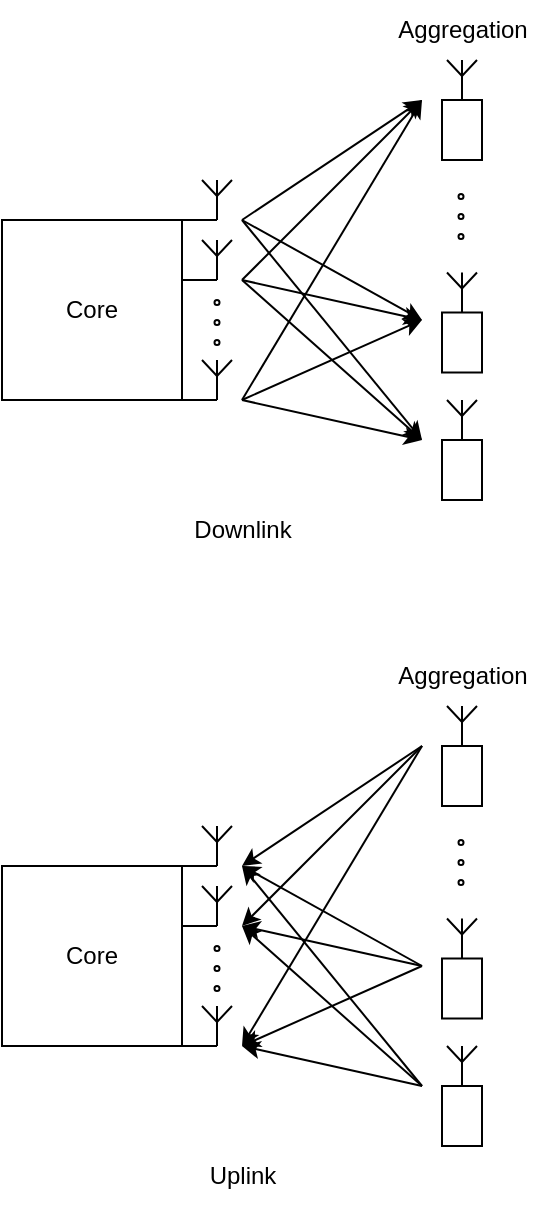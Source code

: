 <mxfile version="24.5.2" type="github">
  <diagram name="Page-1" id="GKVnBfuuSTu01Am40WvL">
    <mxGraphModel dx="779" dy="453" grid="1" gridSize="10" guides="1" tooltips="1" connect="1" arrows="1" fold="1" page="1" pageScale="1" pageWidth="850" pageHeight="1100" math="0" shadow="0">
      <root>
        <mxCell id="0" />
        <mxCell id="1" parent="0" />
        <mxCell id="4L3cV5Cj4V59nAcqJ4K5-1" value="Core" style="rounded=0;whiteSpace=wrap;html=1;" vertex="1" parent="1">
          <mxGeometry x="40" y="460" width="90" height="90" as="geometry" />
        </mxCell>
        <mxCell id="4L3cV5Cj4V59nAcqJ4K5-2" value="" style="rounded=0;whiteSpace=wrap;html=1;" vertex="1" parent="1">
          <mxGeometry x="260" y="400" width="20" height="30" as="geometry" />
        </mxCell>
        <mxCell id="4L3cV5Cj4V59nAcqJ4K5-18" value="" style="verticalLabelPosition=bottom;shadow=0;dashed=0;align=center;html=1;verticalAlign=top;shape=mxgraph.electrical.radio.aerial_-_antenna_1;" vertex="1" parent="1">
          <mxGeometry x="262.5" y="380" width="15" height="20" as="geometry" />
        </mxCell>
        <mxCell id="4L3cV5Cj4V59nAcqJ4K5-24" value="" style="verticalLabelPosition=bottom;shadow=0;dashed=0;align=center;html=1;verticalAlign=top;shape=mxgraph.electrical.radio.aerial_-_antenna_1;" vertex="1" parent="1">
          <mxGeometry x="140" y="440" width="15" height="20" as="geometry" />
        </mxCell>
        <mxCell id="4L3cV5Cj4V59nAcqJ4K5-26" value="" style="endArrow=none;html=1;rounded=0;exitX=1;exitY=0;exitDx=0;exitDy=0;entryX=0.5;entryY=1;entryDx=0;entryDy=0;entryPerimeter=0;" edge="1" parent="1" source="4L3cV5Cj4V59nAcqJ4K5-1" target="4L3cV5Cj4V59nAcqJ4K5-24">
          <mxGeometry width="50" height="50" relative="1" as="geometry">
            <mxPoint x="400" y="670" as="sourcePoint" />
            <mxPoint x="450" y="620" as="targetPoint" />
          </mxGeometry>
        </mxCell>
        <mxCell id="4L3cV5Cj4V59nAcqJ4K5-28" value="" style="verticalLabelPosition=bottom;shadow=0;dashed=0;align=center;html=1;verticalAlign=top;shape=mxgraph.electrical.radio.aerial_-_antenna_1;" vertex="1" parent="1">
          <mxGeometry x="140" y="530" width="15" height="20" as="geometry" />
        </mxCell>
        <mxCell id="4L3cV5Cj4V59nAcqJ4K5-33" value="" style="endArrow=none;html=1;rounded=0;exitX=1;exitY=1;exitDx=0;exitDy=0;entryX=0.5;entryY=1;entryDx=0;entryDy=0;entryPerimeter=0;" edge="1" parent="1" source="4L3cV5Cj4V59nAcqJ4K5-1" target="4L3cV5Cj4V59nAcqJ4K5-28">
          <mxGeometry width="50" height="50" relative="1" as="geometry">
            <mxPoint x="250" y="520" as="sourcePoint" />
            <mxPoint x="300" y="470" as="targetPoint" />
          </mxGeometry>
        </mxCell>
        <mxCell id="4L3cV5Cj4V59nAcqJ4K5-34" value="" style="verticalLabelPosition=bottom;shadow=0;dashed=0;align=center;html=1;verticalAlign=top;shape=mxgraph.electrical.radio.aerial_-_antenna_1;" vertex="1" parent="1">
          <mxGeometry x="140" y="470" width="15" height="20" as="geometry" />
        </mxCell>
        <mxCell id="4L3cV5Cj4V59nAcqJ4K5-35" value="" style="endArrow=none;html=1;rounded=0;exitX=1;exitY=1;exitDx=0;exitDy=0;entryX=0.5;entryY=1;entryDx=0;entryDy=0;entryPerimeter=0;" edge="1" parent="1" target="4L3cV5Cj4V59nAcqJ4K5-34">
          <mxGeometry width="50" height="50" relative="1" as="geometry">
            <mxPoint x="130" y="490" as="sourcePoint" />
            <mxPoint x="300" y="410" as="targetPoint" />
          </mxGeometry>
        </mxCell>
        <mxCell id="4L3cV5Cj4V59nAcqJ4K5-36" value="" style="ellipse;whiteSpace=wrap;html=1;aspect=fixed;" vertex="1" parent="1">
          <mxGeometry x="146.25" y="500" width="2.5" height="2.5" as="geometry" />
        </mxCell>
        <mxCell id="4L3cV5Cj4V59nAcqJ4K5-37" value="" style="ellipse;whiteSpace=wrap;html=1;aspect=fixed;" vertex="1" parent="1">
          <mxGeometry x="146.25" y="510" width="2.5" height="2.5" as="geometry" />
        </mxCell>
        <mxCell id="4L3cV5Cj4V59nAcqJ4K5-38" value="" style="ellipse;whiteSpace=wrap;html=1;aspect=fixed;" vertex="1" parent="1">
          <mxGeometry x="146.25" y="520" width="2.5" height="2.5" as="geometry" />
        </mxCell>
        <mxCell id="4L3cV5Cj4V59nAcqJ4K5-66" value="" style="rounded=0;whiteSpace=wrap;html=1;" vertex="1" parent="1">
          <mxGeometry x="260" y="506.25" width="20" height="30" as="geometry" />
        </mxCell>
        <mxCell id="4L3cV5Cj4V59nAcqJ4K5-67" value="" style="verticalLabelPosition=bottom;shadow=0;dashed=0;align=center;html=1;verticalAlign=top;shape=mxgraph.electrical.radio.aerial_-_antenna_1;" vertex="1" parent="1">
          <mxGeometry x="262.5" y="486.25" width="15" height="20" as="geometry" />
        </mxCell>
        <mxCell id="4L3cV5Cj4V59nAcqJ4K5-68" value="" style="rounded=0;whiteSpace=wrap;html=1;" vertex="1" parent="1">
          <mxGeometry x="260" y="570" width="20" height="30" as="geometry" />
        </mxCell>
        <mxCell id="4L3cV5Cj4V59nAcqJ4K5-69" value="" style="verticalLabelPosition=bottom;shadow=0;dashed=0;align=center;html=1;verticalAlign=top;shape=mxgraph.electrical.radio.aerial_-_antenna_1;" vertex="1" parent="1">
          <mxGeometry x="262.5" y="550" width="15" height="20" as="geometry" />
        </mxCell>
        <mxCell id="4L3cV5Cj4V59nAcqJ4K5-88" value="" style="ellipse;whiteSpace=wrap;html=1;aspect=fixed;" vertex="1" parent="1">
          <mxGeometry x="268.25" y="447" width="2.5" height="2.5" as="geometry" />
        </mxCell>
        <mxCell id="4L3cV5Cj4V59nAcqJ4K5-89" value="" style="ellipse;whiteSpace=wrap;html=1;aspect=fixed;" vertex="1" parent="1">
          <mxGeometry x="268.25" y="457" width="2.5" height="2.5" as="geometry" />
        </mxCell>
        <mxCell id="4L3cV5Cj4V59nAcqJ4K5-90" value="" style="ellipse;whiteSpace=wrap;html=1;aspect=fixed;" vertex="1" parent="1">
          <mxGeometry x="268.25" y="467" width="2.5" height="2.5" as="geometry" />
        </mxCell>
        <mxCell id="4L3cV5Cj4V59nAcqJ4K5-91" value="Core" style="rounded=0;whiteSpace=wrap;html=1;" vertex="1" parent="1">
          <mxGeometry x="40" y="783" width="90" height="90" as="geometry" />
        </mxCell>
        <mxCell id="4L3cV5Cj4V59nAcqJ4K5-92" value="" style="rounded=0;whiteSpace=wrap;html=1;" vertex="1" parent="1">
          <mxGeometry x="260" y="723" width="20" height="30" as="geometry" />
        </mxCell>
        <mxCell id="4L3cV5Cj4V59nAcqJ4K5-93" value="" style="verticalLabelPosition=bottom;shadow=0;dashed=0;align=center;html=1;verticalAlign=top;shape=mxgraph.electrical.radio.aerial_-_antenna_1;" vertex="1" parent="1">
          <mxGeometry x="262.5" y="703" width="15" height="20" as="geometry" />
        </mxCell>
        <mxCell id="4L3cV5Cj4V59nAcqJ4K5-94" value="" style="verticalLabelPosition=bottom;shadow=0;dashed=0;align=center;html=1;verticalAlign=top;shape=mxgraph.electrical.radio.aerial_-_antenna_1;" vertex="1" parent="1">
          <mxGeometry x="140" y="763" width="15" height="20" as="geometry" />
        </mxCell>
        <mxCell id="4L3cV5Cj4V59nAcqJ4K5-95" value="" style="endArrow=none;html=1;rounded=0;exitX=1;exitY=0;exitDx=0;exitDy=0;entryX=0.5;entryY=1;entryDx=0;entryDy=0;entryPerimeter=0;" edge="1" parent="1" source="4L3cV5Cj4V59nAcqJ4K5-91" target="4L3cV5Cj4V59nAcqJ4K5-94">
          <mxGeometry width="50" height="50" relative="1" as="geometry">
            <mxPoint x="400" y="993" as="sourcePoint" />
            <mxPoint x="450" y="943" as="targetPoint" />
          </mxGeometry>
        </mxCell>
        <mxCell id="4L3cV5Cj4V59nAcqJ4K5-96" value="" style="verticalLabelPosition=bottom;shadow=0;dashed=0;align=center;html=1;verticalAlign=top;shape=mxgraph.electrical.radio.aerial_-_antenna_1;" vertex="1" parent="1">
          <mxGeometry x="140" y="853" width="15" height="20" as="geometry" />
        </mxCell>
        <mxCell id="4L3cV5Cj4V59nAcqJ4K5-97" value="" style="endArrow=none;html=1;rounded=0;exitX=1;exitY=1;exitDx=0;exitDy=0;entryX=0.5;entryY=1;entryDx=0;entryDy=0;entryPerimeter=0;" edge="1" parent="1" source="4L3cV5Cj4V59nAcqJ4K5-91" target="4L3cV5Cj4V59nAcqJ4K5-96">
          <mxGeometry width="50" height="50" relative="1" as="geometry">
            <mxPoint x="250" y="843" as="sourcePoint" />
            <mxPoint x="300" y="793" as="targetPoint" />
          </mxGeometry>
        </mxCell>
        <mxCell id="4L3cV5Cj4V59nAcqJ4K5-98" value="" style="verticalLabelPosition=bottom;shadow=0;dashed=0;align=center;html=1;verticalAlign=top;shape=mxgraph.electrical.radio.aerial_-_antenna_1;" vertex="1" parent="1">
          <mxGeometry x="140" y="793" width="15" height="20" as="geometry" />
        </mxCell>
        <mxCell id="4L3cV5Cj4V59nAcqJ4K5-99" value="" style="endArrow=none;html=1;rounded=0;exitX=1;exitY=1;exitDx=0;exitDy=0;entryX=0.5;entryY=1;entryDx=0;entryDy=0;entryPerimeter=0;" edge="1" parent="1" target="4L3cV5Cj4V59nAcqJ4K5-98">
          <mxGeometry width="50" height="50" relative="1" as="geometry">
            <mxPoint x="130" y="813" as="sourcePoint" />
            <mxPoint x="300" y="733" as="targetPoint" />
          </mxGeometry>
        </mxCell>
        <mxCell id="4L3cV5Cj4V59nAcqJ4K5-100" value="" style="ellipse;whiteSpace=wrap;html=1;aspect=fixed;" vertex="1" parent="1">
          <mxGeometry x="146.25" y="823" width="2.5" height="2.5" as="geometry" />
        </mxCell>
        <mxCell id="4L3cV5Cj4V59nAcqJ4K5-101" value="" style="ellipse;whiteSpace=wrap;html=1;aspect=fixed;" vertex="1" parent="1">
          <mxGeometry x="146.25" y="833" width="2.5" height="2.5" as="geometry" />
        </mxCell>
        <mxCell id="4L3cV5Cj4V59nAcqJ4K5-102" value="" style="ellipse;whiteSpace=wrap;html=1;aspect=fixed;" vertex="1" parent="1">
          <mxGeometry x="146.25" y="843" width="2.5" height="2.5" as="geometry" />
        </mxCell>
        <mxCell id="4L3cV5Cj4V59nAcqJ4K5-103" value="" style="rounded=0;whiteSpace=wrap;html=1;" vertex="1" parent="1">
          <mxGeometry x="260" y="829.25" width="20" height="30" as="geometry" />
        </mxCell>
        <mxCell id="4L3cV5Cj4V59nAcqJ4K5-104" value="" style="verticalLabelPosition=bottom;shadow=0;dashed=0;align=center;html=1;verticalAlign=top;shape=mxgraph.electrical.radio.aerial_-_antenna_1;" vertex="1" parent="1">
          <mxGeometry x="262.5" y="809.25" width="15" height="20" as="geometry" />
        </mxCell>
        <mxCell id="4L3cV5Cj4V59nAcqJ4K5-105" value="" style="rounded=0;whiteSpace=wrap;html=1;" vertex="1" parent="1">
          <mxGeometry x="260" y="893" width="20" height="30" as="geometry" />
        </mxCell>
        <mxCell id="4L3cV5Cj4V59nAcqJ4K5-106" value="" style="verticalLabelPosition=bottom;shadow=0;dashed=0;align=center;html=1;verticalAlign=top;shape=mxgraph.electrical.radio.aerial_-_antenna_1;" vertex="1" parent="1">
          <mxGeometry x="262.5" y="873" width="15" height="20" as="geometry" />
        </mxCell>
        <mxCell id="4L3cV5Cj4V59nAcqJ4K5-107" value="" style="ellipse;whiteSpace=wrap;html=1;aspect=fixed;" vertex="1" parent="1">
          <mxGeometry x="268.25" y="770" width="2.5" height="2.5" as="geometry" />
        </mxCell>
        <mxCell id="4L3cV5Cj4V59nAcqJ4K5-108" value="" style="ellipse;whiteSpace=wrap;html=1;aspect=fixed;" vertex="1" parent="1">
          <mxGeometry x="268.25" y="780" width="2.5" height="2.5" as="geometry" />
        </mxCell>
        <mxCell id="4L3cV5Cj4V59nAcqJ4K5-109" value="" style="ellipse;whiteSpace=wrap;html=1;aspect=fixed;" vertex="1" parent="1">
          <mxGeometry x="268.25" y="790" width="2.5" height="2.5" as="geometry" />
        </mxCell>
        <mxCell id="4L3cV5Cj4V59nAcqJ4K5-110" value="" style="endArrow=classic;html=1;rounded=0;" edge="1" parent="1">
          <mxGeometry width="50" height="50" relative="1" as="geometry">
            <mxPoint x="160" y="460" as="sourcePoint" />
            <mxPoint x="250" y="400" as="targetPoint" />
          </mxGeometry>
        </mxCell>
        <mxCell id="4L3cV5Cj4V59nAcqJ4K5-111" value="" style="endArrow=classic;html=1;rounded=0;" edge="1" parent="1">
          <mxGeometry width="50" height="50" relative="1" as="geometry">
            <mxPoint x="160" y="460" as="sourcePoint" />
            <mxPoint x="250" y="510" as="targetPoint" />
          </mxGeometry>
        </mxCell>
        <mxCell id="4L3cV5Cj4V59nAcqJ4K5-112" value="" style="endArrow=classic;html=1;rounded=0;" edge="1" parent="1">
          <mxGeometry width="50" height="50" relative="1" as="geometry">
            <mxPoint x="160" y="460" as="sourcePoint" />
            <mxPoint x="250" y="570" as="targetPoint" />
          </mxGeometry>
        </mxCell>
        <mxCell id="4L3cV5Cj4V59nAcqJ4K5-113" value="" style="endArrow=classic;html=1;rounded=0;" edge="1" parent="1">
          <mxGeometry width="50" height="50" relative="1" as="geometry">
            <mxPoint x="160" y="490" as="sourcePoint" />
            <mxPoint x="250" y="400" as="targetPoint" />
          </mxGeometry>
        </mxCell>
        <mxCell id="4L3cV5Cj4V59nAcqJ4K5-114" value="" style="endArrow=classic;html=1;rounded=0;" edge="1" parent="1">
          <mxGeometry width="50" height="50" relative="1" as="geometry">
            <mxPoint x="160" y="490" as="sourcePoint" />
            <mxPoint x="250" y="510" as="targetPoint" />
          </mxGeometry>
        </mxCell>
        <mxCell id="4L3cV5Cj4V59nAcqJ4K5-115" value="" style="endArrow=classic;html=1;rounded=0;" edge="1" parent="1">
          <mxGeometry width="50" height="50" relative="1" as="geometry">
            <mxPoint x="160" y="490" as="sourcePoint" />
            <mxPoint x="250" y="570" as="targetPoint" />
          </mxGeometry>
        </mxCell>
        <mxCell id="4L3cV5Cj4V59nAcqJ4K5-116" value="" style="endArrow=classic;html=1;rounded=0;" edge="1" parent="1">
          <mxGeometry width="50" height="50" relative="1" as="geometry">
            <mxPoint x="160" y="550" as="sourcePoint" />
            <mxPoint x="250" y="400" as="targetPoint" />
          </mxGeometry>
        </mxCell>
        <mxCell id="4L3cV5Cj4V59nAcqJ4K5-117" value="" style="endArrow=classic;html=1;rounded=0;" edge="1" parent="1">
          <mxGeometry width="50" height="50" relative="1" as="geometry">
            <mxPoint x="160" y="550" as="sourcePoint" />
            <mxPoint x="250" y="510" as="targetPoint" />
          </mxGeometry>
        </mxCell>
        <mxCell id="4L3cV5Cj4V59nAcqJ4K5-118" value="" style="endArrow=classic;html=1;rounded=0;" edge="1" parent="1">
          <mxGeometry width="50" height="50" relative="1" as="geometry">
            <mxPoint x="160" y="550" as="sourcePoint" />
            <mxPoint x="250" y="570" as="targetPoint" />
          </mxGeometry>
        </mxCell>
        <mxCell id="4L3cV5Cj4V59nAcqJ4K5-119" value="" style="endArrow=classic;html=1;rounded=0;" edge="1" parent="1">
          <mxGeometry width="50" height="50" relative="1" as="geometry">
            <mxPoint x="250" y="723" as="sourcePoint" />
            <mxPoint x="160" y="783" as="targetPoint" />
          </mxGeometry>
        </mxCell>
        <mxCell id="4L3cV5Cj4V59nAcqJ4K5-120" value="" style="endArrow=classic;html=1;rounded=0;" edge="1" parent="1">
          <mxGeometry width="50" height="50" relative="1" as="geometry">
            <mxPoint x="250" y="833" as="sourcePoint" />
            <mxPoint x="160" y="783" as="targetPoint" />
          </mxGeometry>
        </mxCell>
        <mxCell id="4L3cV5Cj4V59nAcqJ4K5-121" value="" style="endArrow=classic;html=1;rounded=0;" edge="1" parent="1">
          <mxGeometry width="50" height="50" relative="1" as="geometry">
            <mxPoint x="250" y="893" as="sourcePoint" />
            <mxPoint x="160" y="783" as="targetPoint" />
          </mxGeometry>
        </mxCell>
        <mxCell id="4L3cV5Cj4V59nAcqJ4K5-122" value="" style="endArrow=classic;html=1;rounded=0;" edge="1" parent="1">
          <mxGeometry width="50" height="50" relative="1" as="geometry">
            <mxPoint x="250" y="723" as="sourcePoint" />
            <mxPoint x="160" y="813" as="targetPoint" />
          </mxGeometry>
        </mxCell>
        <mxCell id="4L3cV5Cj4V59nAcqJ4K5-123" value="" style="endArrow=classic;html=1;rounded=0;" edge="1" parent="1">
          <mxGeometry width="50" height="50" relative="1" as="geometry">
            <mxPoint x="250" y="723" as="sourcePoint" />
            <mxPoint x="160" y="873" as="targetPoint" />
          </mxGeometry>
        </mxCell>
        <mxCell id="4L3cV5Cj4V59nAcqJ4K5-124" value="" style="endArrow=classic;html=1;rounded=0;" edge="1" parent="1">
          <mxGeometry width="50" height="50" relative="1" as="geometry">
            <mxPoint x="250" y="833" as="sourcePoint" />
            <mxPoint x="160" y="813" as="targetPoint" />
          </mxGeometry>
        </mxCell>
        <mxCell id="4L3cV5Cj4V59nAcqJ4K5-125" value="" style="endArrow=classic;html=1;rounded=0;" edge="1" parent="1">
          <mxGeometry width="50" height="50" relative="1" as="geometry">
            <mxPoint x="250" y="833" as="sourcePoint" />
            <mxPoint x="160" y="873" as="targetPoint" />
          </mxGeometry>
        </mxCell>
        <mxCell id="4L3cV5Cj4V59nAcqJ4K5-126" value="" style="endArrow=classic;html=1;rounded=0;" edge="1" parent="1">
          <mxGeometry width="50" height="50" relative="1" as="geometry">
            <mxPoint x="250" y="893" as="sourcePoint" />
            <mxPoint x="160" y="813" as="targetPoint" />
          </mxGeometry>
        </mxCell>
        <mxCell id="4L3cV5Cj4V59nAcqJ4K5-127" value="" style="endArrow=classic;html=1;rounded=0;" edge="1" parent="1">
          <mxGeometry width="50" height="50" relative="1" as="geometry">
            <mxPoint x="250" y="893" as="sourcePoint" />
            <mxPoint x="160" y="873" as="targetPoint" />
          </mxGeometry>
        </mxCell>
        <mxCell id="4L3cV5Cj4V59nAcqJ4K5-128" value="Aggregation" style="text;html=1;align=center;verticalAlign=middle;resizable=0;points=[];autosize=1;strokeColor=none;fillColor=none;" vertex="1" parent="1">
          <mxGeometry x="225" y="673" width="90" height="30" as="geometry" />
        </mxCell>
        <mxCell id="4L3cV5Cj4V59nAcqJ4K5-129" value="Aggregation" style="text;html=1;align=center;verticalAlign=middle;resizable=0;points=[];autosize=1;strokeColor=none;fillColor=none;" vertex="1" parent="1">
          <mxGeometry x="225" y="350" width="90" height="30" as="geometry" />
        </mxCell>
        <mxCell id="4L3cV5Cj4V59nAcqJ4K5-130" value="Downlink" style="text;html=1;align=center;verticalAlign=middle;resizable=0;points=[];autosize=1;strokeColor=none;fillColor=none;" vertex="1" parent="1">
          <mxGeometry x="125" y="600" width="70" height="30" as="geometry" />
        </mxCell>
        <mxCell id="4L3cV5Cj4V59nAcqJ4K5-131" value="Uplink" style="text;html=1;align=center;verticalAlign=middle;resizable=0;points=[];autosize=1;strokeColor=none;fillColor=none;" vertex="1" parent="1">
          <mxGeometry x="130" y="923" width="60" height="30" as="geometry" />
        </mxCell>
      </root>
    </mxGraphModel>
  </diagram>
</mxfile>
